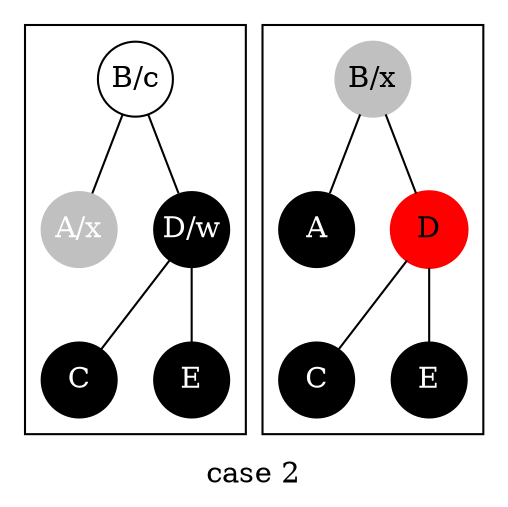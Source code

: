 graph G
{
   subgraph cluster_l
    {
        l_b[shape=circle,label="B/c",fixedsize=true]
        l_a [shape=circle,label="A/x",style=filled,color=grey,fontcolor=white,fixedsize=true]
        l_b --l_a

        l_d [shape=circle,color=black,style=filled,fontcolor=white,fixedsize=true,label="D/w"]
        l_b -- l_d
        l_c[shape=circle,color=black,style=filled,fontcolor=white,fixedsize=true,label="C"]
        l_e[shape=circle,color=black,style=filled,fontcolor=white,fixedsize=ture,label="E"]
        l_d -- l_c
        l_d -- l_e


    }
    subgraph cluster_t
    {
        t_b[shape=circle,label="B/x",fixedsize=true,color=grey,style=filled]
        t_a[shape=circle,label="A",style=filled,fontcolor=white,color=black]

        t_d[shape=circle,label="D",style=filled,color=red]
        t_b -- t_a
        t_b -- t_d
        
        t_c[shape=circle,label="C",style=filled,color=black,fontcolor=white]
        t_e[shape=circle,label="E",style=filled,color=black,fontcolor=white]

        t_d -- t_c
        t_d -- t_e
    }
    label="case 2"
}
